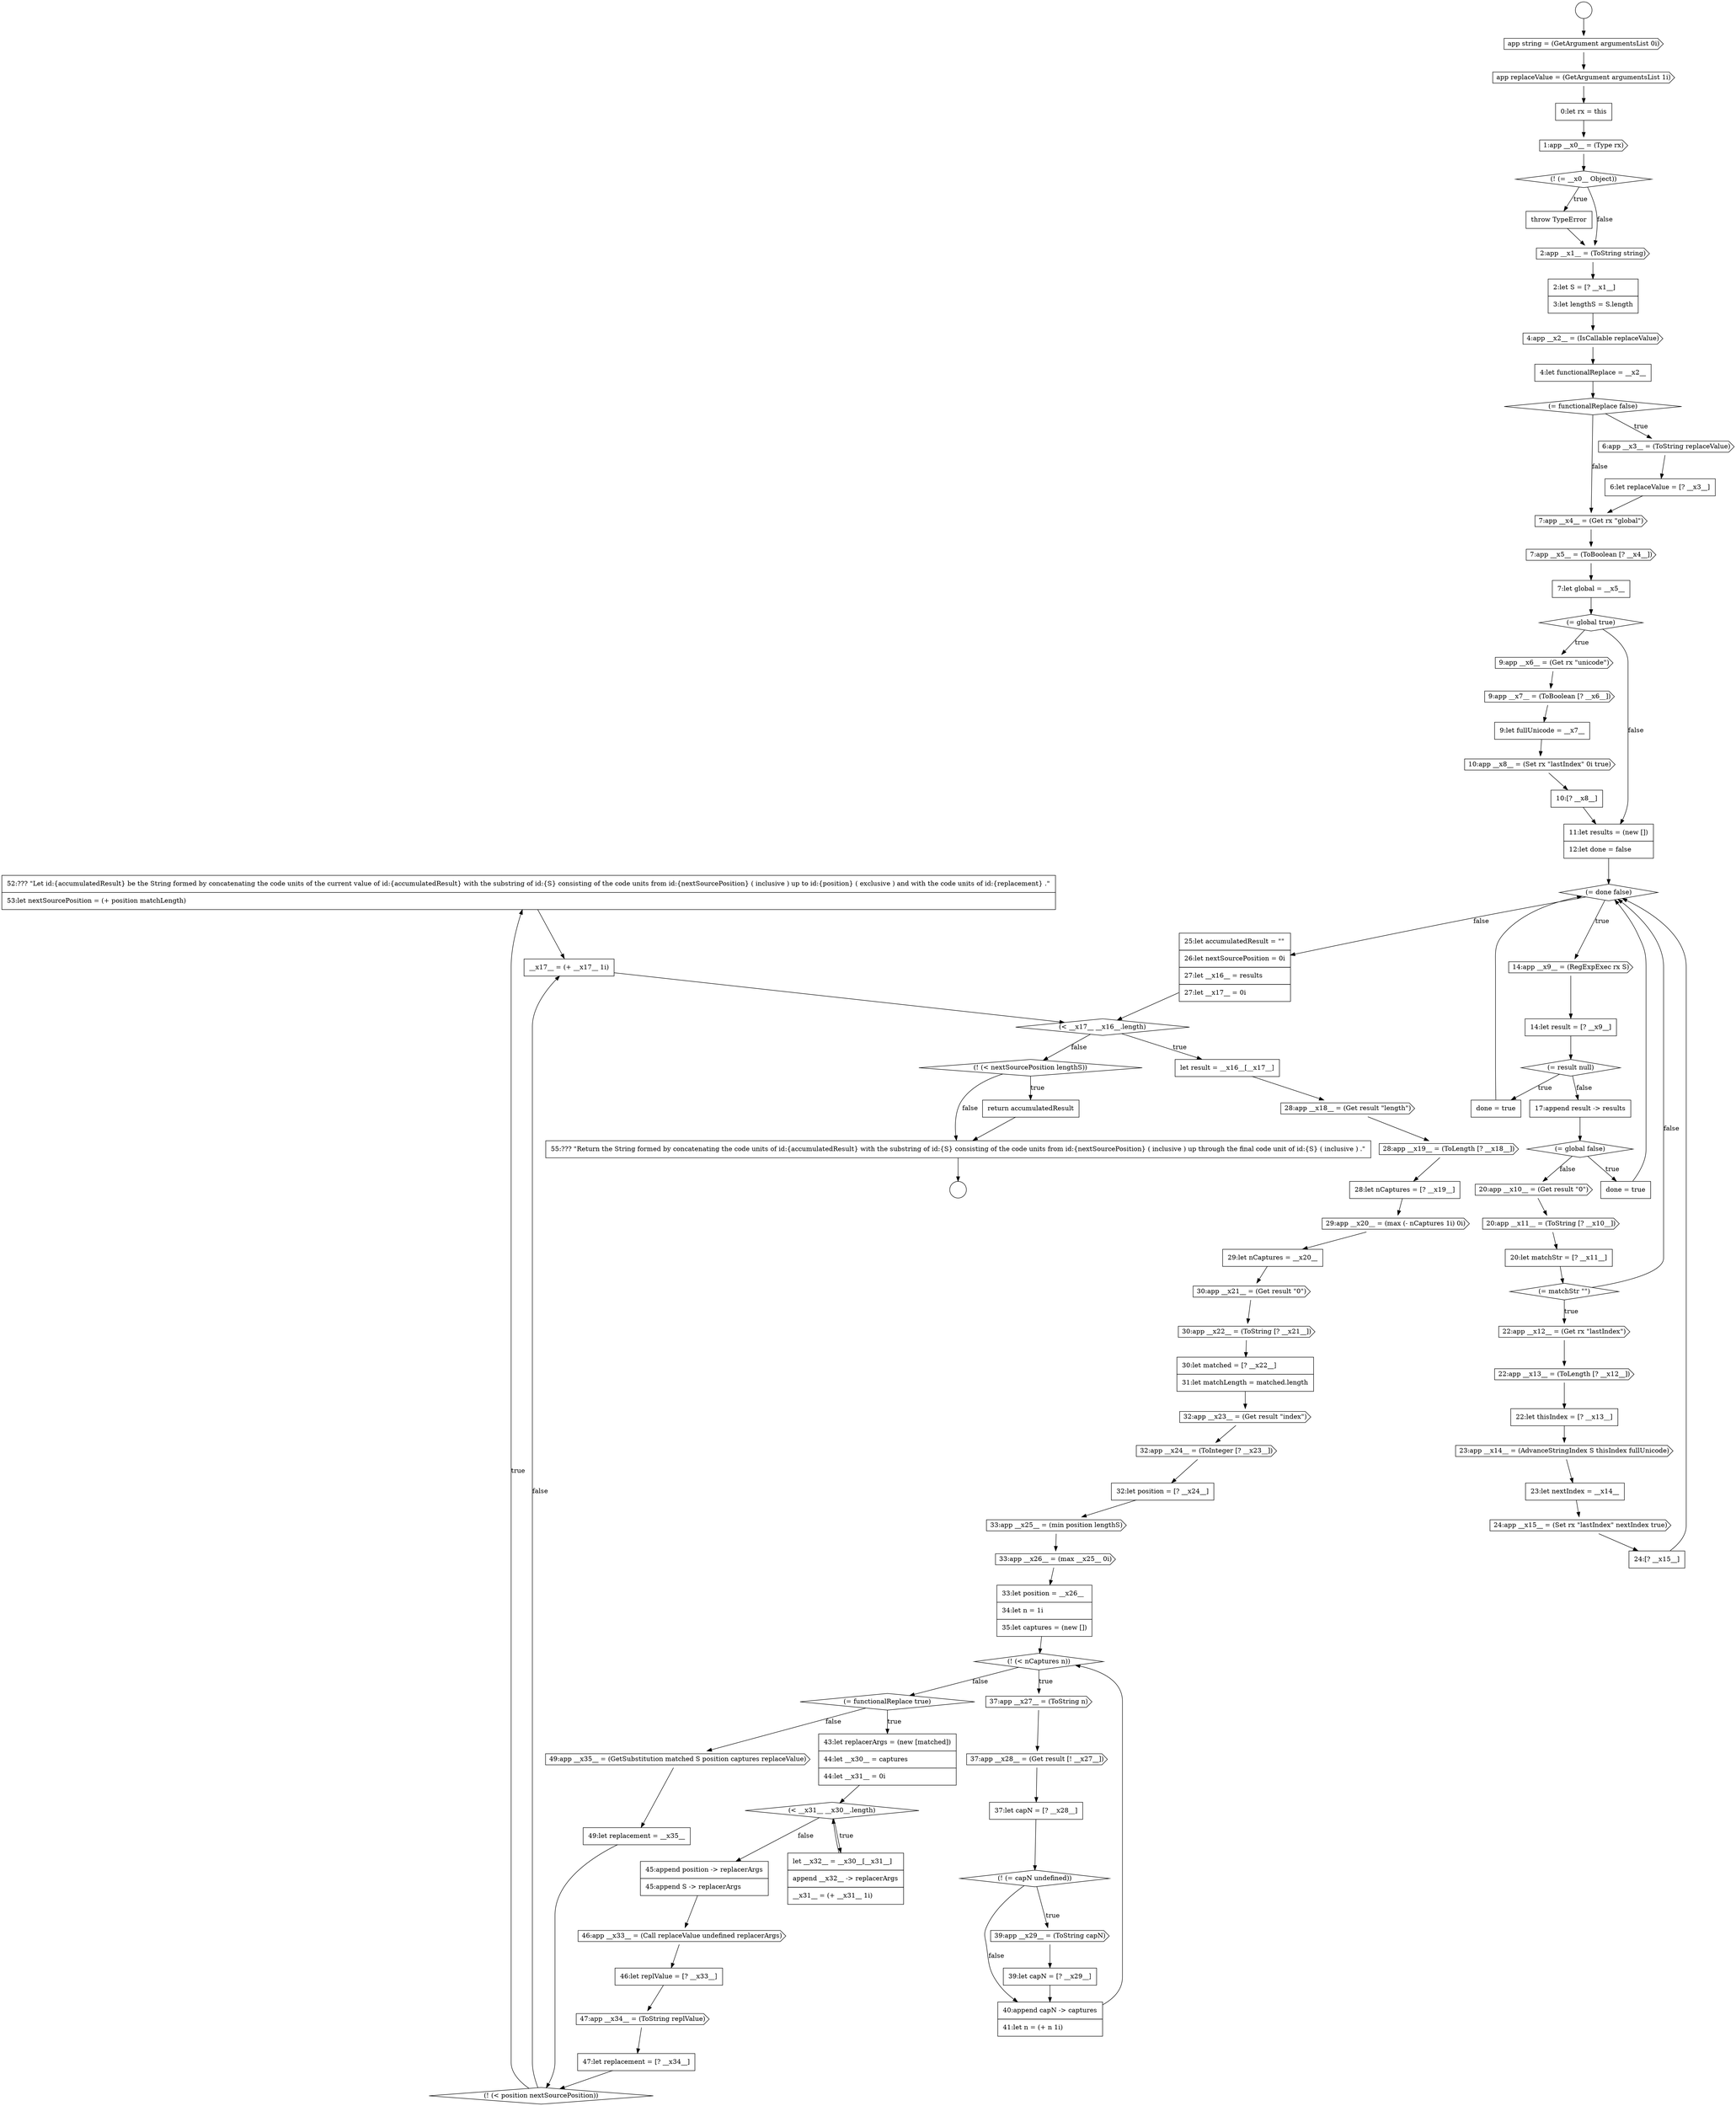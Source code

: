 digraph {
  node13442 [shape=none, margin=0, label=<<font color="black">
    <table border="0" cellborder="1" cellspacing="0" cellpadding="10">
      <tr><td align="left">52:??? &quot;Let id:{accumulatedResult} be the String formed by concatenating the code units of the current value of id:{accumulatedResult} with the substring of id:{S} consisting of the code units from id:{nextSourcePosition} ( inclusive ) up to id:{position} ( exclusive ) and with the code units of id:{replacement} .&quot;</td></tr>
      <tr><td align="left">53:let nextSourcePosition = (+ position matchLength)</td></tr>
    </table>
  </font>> color="black" fillcolor="white" style=filled]
  node13429 [shape=none, margin=0, label=<<font color="black">
    <table border="0" cellborder="1" cellspacing="0" cellpadding="10">
      <tr><td align="left">40:append capN -&gt; captures</td></tr>
      <tr><td align="left">41:let n = (+ n 1i)</td></tr>
    </table>
  </font>> color="black" fillcolor="white" style=filled]
  node13362 [shape=circle label=" " color="black" fillcolor="white" style=filled]
  node13418 [shape=none, margin=0, label=<<font color="black">
    <table border="0" cellborder="1" cellspacing="0" cellpadding="10">
      <tr><td align="left">32:let position = [? __x24__]</td></tr>
    </table>
  </font>> color="black" fillcolor="white" style=filled]
  node13413 [shape=cds, label=<<font color="black">30:app __x21__ = (Get result &quot;0&quot;)</font>> color="black" fillcolor="white" style=filled]
  node13373 [shape=diamond, label=<<font color="black">(= functionalReplace false)</font>> color="black" fillcolor="white" style=filled]
  node13402 [shape=none, margin=0, label=<<font color="black">
    <table border="0" cellborder="1" cellspacing="0" cellpadding="10">
      <tr><td align="left">23:let nextIndex = __x14__</td></tr>
    </table>
  </font>> color="black" fillcolor="white" style=filled]
  node13410 [shape=none, margin=0, label=<<font color="black">
    <table border="0" cellborder="1" cellspacing="0" cellpadding="10">
      <tr><td align="left">28:let nCaptures = [? __x19__]</td></tr>
    </table>
  </font>> color="black" fillcolor="white" style=filled]
  node13405 [shape=none, margin=0, label=<<font color="black">
    <table border="0" cellborder="1" cellspacing="0" cellpadding="10">
      <tr><td align="left">25:let accumulatedResult = &quot;&quot;</td></tr>
      <tr><td align="left">26:let nextSourcePosition = 0i</td></tr>
      <tr><td align="left">27:let __x16__ = results</td></tr>
      <tr><td align="left">27:let __x17__ = 0i</td></tr>
    </table>
  </font>> color="black" fillcolor="white" style=filled]
  node13437 [shape=cds, label=<<font color="black">47:app __x34__ = (ToString replValue)</font>> color="black" fillcolor="white" style=filled]
  node13424 [shape=cds, label=<<font color="black">37:app __x28__ = (Get result [! __x27__])</font>> color="black" fillcolor="white" style=filled]
  node13392 [shape=diamond, label=<<font color="black">(= global false)</font>> color="black" fillcolor="white" style=filled]
  node13378 [shape=none, margin=0, label=<<font color="black">
    <table border="0" cellborder="1" cellspacing="0" cellpadding="10">
      <tr><td align="left">7:let global = __x5__</td></tr>
    </table>
  </font>> color="black" fillcolor="white" style=filled]
  node13361 [shape=circle label=" " color="black" fillcolor="white" style=filled]
  node13388 [shape=none, margin=0, label=<<font color="black">
    <table border="0" cellborder="1" cellspacing="0" cellpadding="10">
      <tr><td align="left">14:let result = [? __x9__]</td></tr>
    </table>
  </font>> color="black" fillcolor="white" style=filled]
  node13393 [shape=none, margin=0, label=<<font color="black">
    <table border="0" cellborder="1" cellspacing="0" cellpadding="10">
      <tr><td align="left">done = true</td></tr>
    </table>
  </font>> color="black" fillcolor="white" style=filled]
  node13365 [shape=none, margin=0, label=<<font color="black">
    <table border="0" cellborder="1" cellspacing="0" cellpadding="10">
      <tr><td align="left">0:let rx = this</td></tr>
    </table>
  </font>> color="black" fillcolor="white" style=filled]
  node13425 [shape=none, margin=0, label=<<font color="black">
    <table border="0" cellborder="1" cellspacing="0" cellpadding="10">
      <tr><td align="left">37:let capN = [? __x28__]</td></tr>
    </table>
  </font>> color="black" fillcolor="white" style=filled]
  node13382 [shape=none, margin=0, label=<<font color="black">
    <table border="0" cellborder="1" cellspacing="0" cellpadding="10">
      <tr><td align="left">9:let fullUnicode = __x7__</td></tr>
    </table>
  </font>> color="black" fillcolor="white" style=filled]
  node13414 [shape=cds, label=<<font color="black">30:app __x22__ = (ToString [? __x21__])</font>> color="black" fillcolor="white" style=filled]
  node13420 [shape=cds, label=<<font color="black">33:app __x26__ = (max __x25__ 0i)</font>> color="black" fillcolor="white" style=filled]
  node13397 [shape=diamond, label=<<font color="black">(= matchStr &quot;&quot;)</font>> color="black" fillcolor="white" style=filled]
  node13440 [shape=none, margin=0, label=<<font color="black">
    <table border="0" cellborder="1" cellspacing="0" cellpadding="10">
      <tr><td align="left">49:let replacement = __x35__</td></tr>
    </table>
  </font>> color="black" fillcolor="white" style=filled]
  node13386 [shape=diamond, label=<<font color="black">(= done false)</font>> color="black" fillcolor="white" style=filled]
  node13408 [shape=cds, label=<<font color="black">28:app __x18__ = (Get result &quot;length&quot;)</font>> color="black" fillcolor="white" style=filled]
  node13426 [shape=diamond, label=<<font color="black">(! (= capN undefined))</font>> color="black" fillcolor="white" style=filled]
  node13379 [shape=diamond, label=<<font color="black">(= global true)</font>> color="black" fillcolor="white" style=filled]
  node13423 [shape=cds, label=<<font color="black">37:app __x27__ = (ToString n)</font>> color="black" fillcolor="white" style=filled]
  node13443 [shape=none, margin=0, label=<<font color="black">
    <table border="0" cellborder="1" cellspacing="0" cellpadding="10">
      <tr><td align="left">__x17__ = (+ __x17__ 1i)</td></tr>
    </table>
  </font>> color="black" fillcolor="white" style=filled]
  node13401 [shape=cds, label=<<font color="black">23:app __x14__ = (AdvanceStringIndex S thisIndex fullUnicode)</font>> color="black" fillcolor="white" style=filled]
  node13433 [shape=none, margin=0, label=<<font color="black">
    <table border="0" cellborder="1" cellspacing="0" cellpadding="10">
      <tr><td align="left">let __x32__ = __x30__[__x31__]</td></tr>
      <tr><td align="left">append __x32__ -&gt; replacerArgs</td></tr>
      <tr><td align="left">__x31__ = (+ __x31__ 1i)</td></tr>
    </table>
  </font>> color="black" fillcolor="white" style=filled]
  node13411 [shape=cds, label=<<font color="black">29:app __x20__ = (max (- nCaptures 1i) 0i)</font>> color="black" fillcolor="white" style=filled]
  node13391 [shape=none, margin=0, label=<<font color="black">
    <table border="0" cellborder="1" cellspacing="0" cellpadding="10">
      <tr><td align="left">17:append result -&gt; results</td></tr>
    </table>
  </font>> color="black" fillcolor="white" style=filled]
  node13394 [shape=cds, label=<<font color="black">20:app __x10__ = (Get result &quot;0&quot;)</font>> color="black" fillcolor="white" style=filled]
  node13434 [shape=none, margin=0, label=<<font color="black">
    <table border="0" cellborder="1" cellspacing="0" cellpadding="10">
      <tr><td align="left">45:append position -&gt; replacerArgs</td></tr>
      <tr><td align="left">45:append S -&gt; replacerArgs</td></tr>
    </table>
  </font>> color="black" fillcolor="white" style=filled]
  node13387 [shape=cds, label=<<font color="black">14:app __x9__ = (RegExpExec rx S)</font>> color="black" fillcolor="white" style=filled]
  node13415 [shape=none, margin=0, label=<<font color="black">
    <table border="0" cellborder="1" cellspacing="0" cellpadding="10">
      <tr><td align="left">30:let matched = [? __x22__]</td></tr>
      <tr><td align="left">31:let matchLength = matched.length</td></tr>
    </table>
  </font>> color="black" fillcolor="white" style=filled]
  node13366 [shape=cds, label=<<font color="black">1:app __x0__ = (Type rx)</font>> color="black" fillcolor="white" style=filled]
  node13376 [shape=cds, label=<<font color="black">7:app __x4__ = (Get rx &quot;global&quot;)</font>> color="black" fillcolor="white" style=filled]
  node13398 [shape=cds, label=<<font color="black">22:app __x12__ = (Get rx &quot;lastIndex&quot;)</font>> color="black" fillcolor="white" style=filled]
  node13404 [shape=none, margin=0, label=<<font color="black">
    <table border="0" cellborder="1" cellspacing="0" cellpadding="10">
      <tr><td align="left">24:[? __x15__]</td></tr>
    </table>
  </font>> color="black" fillcolor="white" style=filled]
  node13383 [shape=cds, label=<<font color="black">10:app __x8__ = (Set rx &quot;lastIndex&quot; 0i true)</font>> color="black" fillcolor="white" style=filled]
  node13430 [shape=diamond, label=<<font color="black">(= functionalReplace true)</font>> color="black" fillcolor="white" style=filled]
  node13436 [shape=none, margin=0, label=<<font color="black">
    <table border="0" cellborder="1" cellspacing="0" cellpadding="10">
      <tr><td align="left">46:let replValue = [? __x33__]</td></tr>
    </table>
  </font>> color="black" fillcolor="white" style=filled]
  node13419 [shape=cds, label=<<font color="black">33:app __x25__ = (min position lengthS)</font>> color="black" fillcolor="white" style=filled]
  node13444 [shape=diamond, label=<<font color="black">(! (&lt; nextSourcePosition lengthS))</font>> color="black" fillcolor="white" style=filled]
  node13372 [shape=none, margin=0, label=<<font color="black">
    <table border="0" cellborder="1" cellspacing="0" cellpadding="10">
      <tr><td align="left">4:let functionalReplace = __x2__</td></tr>
    </table>
  </font>> color="black" fillcolor="white" style=filled]
  node13370 [shape=none, margin=0, label=<<font color="black">
    <table border="0" cellborder="1" cellspacing="0" cellpadding="10">
      <tr><td align="left">2:let S = [? __x1__]</td></tr>
      <tr><td align="left">3:let lengthS = S.length</td></tr>
    </table>
  </font>> color="black" fillcolor="white" style=filled]
  node13368 [shape=none, margin=0, label=<<font color="black">
    <table border="0" cellborder="1" cellspacing="0" cellpadding="10">
      <tr><td align="left">throw TypeError</td></tr>
    </table>
  </font>> color="black" fillcolor="white" style=filled]
  node13445 [shape=none, margin=0, label=<<font color="black">
    <table border="0" cellborder="1" cellspacing="0" cellpadding="10">
      <tr><td align="left">return accumulatedResult</td></tr>
    </table>
  </font>> color="black" fillcolor="white" style=filled]
  node13363 [shape=cds, label=<<font color="black">app string = (GetArgument argumentsList 0i)</font>> color="black" fillcolor="white" style=filled]
  node13395 [shape=cds, label=<<font color="black">20:app __x11__ = (ToString [? __x10__])</font>> color="black" fillcolor="white" style=filled]
  node13439 [shape=cds, label=<<font color="black">49:app __x35__ = (GetSubstitution matched S position captures replaceValue)</font>> color="black" fillcolor="white" style=filled]
  node13380 [shape=cds, label=<<font color="black">9:app __x6__ = (Get rx &quot;unicode&quot;)</font>> color="black" fillcolor="white" style=filled]
  node13407 [shape=none, margin=0, label=<<font color="black">
    <table border="0" cellborder="1" cellspacing="0" cellpadding="10">
      <tr><td align="left">let result = __x16__[__x17__]</td></tr>
    </table>
  </font>> color="black" fillcolor="white" style=filled]
  node13385 [shape=none, margin=0, label=<<font color="black">
    <table border="0" cellborder="1" cellspacing="0" cellpadding="10">
      <tr><td align="left">11:let results = (new [])</td></tr>
      <tr><td align="left">12:let done = false</td></tr>
    </table>
  </font>> color="black" fillcolor="white" style=filled]
  node13417 [shape=cds, label=<<font color="black">32:app __x24__ = (ToInteger [? __x23__])</font>> color="black" fillcolor="white" style=filled]
  node13390 [shape=none, margin=0, label=<<font color="black">
    <table border="0" cellborder="1" cellspacing="0" cellpadding="10">
      <tr><td align="left">done = true</td></tr>
    </table>
  </font>> color="black" fillcolor="white" style=filled]
  node13422 [shape=diamond, label=<<font color="black">(! (&lt; nCaptures n))</font>> color="black" fillcolor="white" style=filled]
  node13375 [shape=none, margin=0, label=<<font color="black">
    <table border="0" cellborder="1" cellspacing="0" cellpadding="10">
      <tr><td align="left">6:let replaceValue = [? __x3__]</td></tr>
    </table>
  </font>> color="black" fillcolor="white" style=filled]
  node13427 [shape=cds, label=<<font color="black">39:app __x29__ = (ToString capN)</font>> color="black" fillcolor="white" style=filled]
  node13412 [shape=none, margin=0, label=<<font color="black">
    <table border="0" cellborder="1" cellspacing="0" cellpadding="10">
      <tr><td align="left">29:let nCaptures = __x20__</td></tr>
    </table>
  </font>> color="black" fillcolor="white" style=filled]
  node13371 [shape=cds, label=<<font color="black">4:app __x2__ = (IsCallable replaceValue)</font>> color="black" fillcolor="white" style=filled]
  node13416 [shape=cds, label=<<font color="black">32:app __x23__ = (Get result &quot;index&quot;)</font>> color="black" fillcolor="white" style=filled]
  node13431 [shape=none, margin=0, label=<<font color="black">
    <table border="0" cellborder="1" cellspacing="0" cellpadding="10">
      <tr><td align="left">43:let replacerArgs = (new [matched])</td></tr>
      <tr><td align="left">44:let __x30__ = captures</td></tr>
      <tr><td align="left">44:let __x31__ = 0i</td></tr>
    </table>
  </font>> color="black" fillcolor="white" style=filled]
  node13399 [shape=cds, label=<<font color="black">22:app __x13__ = (ToLength [? __x12__])</font>> color="black" fillcolor="white" style=filled]
  node13435 [shape=cds, label=<<font color="black">46:app __x33__ = (Call replaceValue undefined replacerArgs)</font>> color="black" fillcolor="white" style=filled]
  node13367 [shape=diamond, label=<<font color="black">(! (= __x0__ Object))</font>> color="black" fillcolor="white" style=filled]
  node13369 [shape=cds, label=<<font color="black">2:app __x1__ = (ToString string)</font>> color="black" fillcolor="white" style=filled]
  node13384 [shape=none, margin=0, label=<<font color="black">
    <table border="0" cellborder="1" cellspacing="0" cellpadding="10">
      <tr><td align="left">10:[? __x8__]</td></tr>
    </table>
  </font>> color="black" fillcolor="white" style=filled]
  node13403 [shape=cds, label=<<font color="black">24:app __x15__ = (Set rx &quot;lastIndex&quot; nextIndex true)</font>> color="black" fillcolor="white" style=filled]
  node13374 [shape=cds, label=<<font color="black">6:app __x3__ = (ToString replaceValue)</font>> color="black" fillcolor="white" style=filled]
  node13421 [shape=none, margin=0, label=<<font color="black">
    <table border="0" cellborder="1" cellspacing="0" cellpadding="10">
      <tr><td align="left">33:let position = __x26__</td></tr>
      <tr><td align="left">34:let n = 1i</td></tr>
      <tr><td align="left">35:let captures = (new [])</td></tr>
    </table>
  </font>> color="black" fillcolor="white" style=filled]
  node13446 [shape=none, margin=0, label=<<font color="black">
    <table border="0" cellborder="1" cellspacing="0" cellpadding="10">
      <tr><td align="left">55:??? &quot;Return the String formed by concatenating the code units of id:{accumulatedResult} with the substring of id:{S} consisting of the code units from id:{nextSourcePosition} ( inclusive ) up through the final code unit of id:{S} ( inclusive ) .&quot;</td></tr>
    </table>
  </font>> color="black" fillcolor="white" style=filled]
  node13396 [shape=none, margin=0, label=<<font color="black">
    <table border="0" cellborder="1" cellspacing="0" cellpadding="10">
      <tr><td align="left">20:let matchStr = [? __x11__]</td></tr>
    </table>
  </font>> color="black" fillcolor="white" style=filled]
  node13406 [shape=diamond, label=<<font color="black">(&lt; __x17__ __x16__.length)</font>> color="black" fillcolor="white" style=filled]
  node13409 [shape=cds, label=<<font color="black">28:app __x19__ = (ToLength [? __x18__])</font>> color="black" fillcolor="white" style=filled]
  node13364 [shape=cds, label=<<font color="black">app replaceValue = (GetArgument argumentsList 1i)</font>> color="black" fillcolor="white" style=filled]
  node13441 [shape=diamond, label=<<font color="black">(! (&lt; position nextSourcePosition))</font>> color="black" fillcolor="white" style=filled]
  node13438 [shape=none, margin=0, label=<<font color="black">
    <table border="0" cellborder="1" cellspacing="0" cellpadding="10">
      <tr><td align="left">47:let replacement = [? __x34__]</td></tr>
    </table>
  </font>> color="black" fillcolor="white" style=filled]
  node13428 [shape=none, margin=0, label=<<font color="black">
    <table border="0" cellborder="1" cellspacing="0" cellpadding="10">
      <tr><td align="left">39:let capN = [? __x29__]</td></tr>
    </table>
  </font>> color="black" fillcolor="white" style=filled]
  node13389 [shape=diamond, label=<<font color="black">(= result null)</font>> color="black" fillcolor="white" style=filled]
  node13432 [shape=diamond, label=<<font color="black">(&lt; __x31__ __x30__.length)</font>> color="black" fillcolor="white" style=filled]
  node13377 [shape=cds, label=<<font color="black">7:app __x5__ = (ToBoolean [? __x4__])</font>> color="black" fillcolor="white" style=filled]
  node13400 [shape=none, margin=0, label=<<font color="black">
    <table border="0" cellborder="1" cellspacing="0" cellpadding="10">
      <tr><td align="left">22:let thisIndex = [? __x13__]</td></tr>
    </table>
  </font>> color="black" fillcolor="white" style=filled]
  node13381 [shape=cds, label=<<font color="black">9:app __x7__ = (ToBoolean [? __x6__])</font>> color="black" fillcolor="white" style=filled]
  node13432 -> node13433 [label=<<font color="black">true</font>> color="black"]
  node13432 -> node13434 [label=<<font color="black">false</font>> color="black"]
  node13370 -> node13371 [ color="black"]
  node13406 -> node13407 [label=<<font color="black">true</font>> color="black"]
  node13406 -> node13444 [label=<<font color="black">false</font>> color="black"]
  node13425 -> node13426 [ color="black"]
  node13372 -> node13373 [ color="black"]
  node13392 -> node13393 [label=<<font color="black">true</font>> color="black"]
  node13392 -> node13394 [label=<<font color="black">false</font>> color="black"]
  node13424 -> node13425 [ color="black"]
  node13386 -> node13387 [label=<<font color="black">true</font>> color="black"]
  node13386 -> node13405 [label=<<font color="black">false</font>> color="black"]
  node13379 -> node13380 [label=<<font color="black">true</font>> color="black"]
  node13379 -> node13385 [label=<<font color="black">false</font>> color="black"]
  node13437 -> node13438 [ color="black"]
  node13434 -> node13435 [ color="black"]
  node13375 -> node13376 [ color="black"]
  node13410 -> node13411 [ color="black"]
  node13428 -> node13429 [ color="black"]
  node13403 -> node13404 [ color="black"]
  node13367 -> node13368 [label=<<font color="black">true</font>> color="black"]
  node13367 -> node13369 [label=<<font color="black">false</font>> color="black"]
  node13442 -> node13443 [ color="black"]
  node13361 -> node13363 [ color="black"]
  node13383 -> node13384 [ color="black"]
  node13368 -> node13369 [ color="black"]
  node13397 -> node13398 [label=<<font color="black">true</font>> color="black"]
  node13397 -> node13386 [label=<<font color="black">false</font>> color="black"]
  node13369 -> node13370 [ color="black"]
  node13423 -> node13424 [ color="black"]
  node13387 -> node13388 [ color="black"]
  node13389 -> node13390 [label=<<font color="black">true</font>> color="black"]
  node13389 -> node13391 [label=<<font color="black">false</font>> color="black"]
  node13398 -> node13399 [ color="black"]
  node13384 -> node13385 [ color="black"]
  node13445 -> node13446 [ color="black"]
  node13439 -> node13440 [ color="black"]
  node13402 -> node13403 [ color="black"]
  node13399 -> node13400 [ color="black"]
  node13380 -> node13381 [ color="black"]
  node13400 -> node13401 [ color="black"]
  node13374 -> node13375 [ color="black"]
  node13408 -> node13409 [ color="black"]
  node13364 -> node13365 [ color="black"]
  node13390 -> node13386 [ color="black"]
  node13419 -> node13420 [ color="black"]
  node13377 -> node13378 [ color="black"]
  node13376 -> node13377 [ color="black"]
  node13411 -> node13412 [ color="black"]
  node13401 -> node13402 [ color="black"]
  node13443 -> node13406 [ color="black"]
  node13416 -> node13417 [ color="black"]
  node13438 -> node13441 [ color="black"]
  node13413 -> node13414 [ color="black"]
  node13440 -> node13441 [ color="black"]
  node13381 -> node13382 [ color="black"]
  node13422 -> node13423 [label=<<font color="black">true</font>> color="black"]
  node13422 -> node13430 [label=<<font color="black">false</font>> color="black"]
  node13363 -> node13364 [ color="black"]
  node13446 -> node13362 [ color="black"]
  node13378 -> node13379 [ color="black"]
  node13404 -> node13386 [ color="black"]
  node13385 -> node13386 [ color="black"]
  node13405 -> node13406 [ color="black"]
  node13393 -> node13386 [ color="black"]
  node13430 -> node13431 [label=<<font color="black">true</font>> color="black"]
  node13430 -> node13439 [label=<<font color="black">false</font>> color="black"]
  node13433 -> node13432 [ color="black"]
  node13421 -> node13422 [ color="black"]
  node13418 -> node13419 [ color="black"]
  node13396 -> node13397 [ color="black"]
  node13371 -> node13372 [ color="black"]
  node13415 -> node13416 [ color="black"]
  node13441 -> node13442 [label=<<font color="black">true</font>> color="black"]
  node13441 -> node13443 [label=<<font color="black">false</font>> color="black"]
  node13391 -> node13392 [ color="black"]
  node13417 -> node13418 [ color="black"]
  node13412 -> node13413 [ color="black"]
  node13395 -> node13396 [ color="black"]
  node13373 -> node13374 [label=<<font color="black">true</font>> color="black"]
  node13373 -> node13376 [label=<<font color="black">false</font>> color="black"]
  node13420 -> node13421 [ color="black"]
  node13429 -> node13422 [ color="black"]
  node13388 -> node13389 [ color="black"]
  node13414 -> node13415 [ color="black"]
  node13394 -> node13395 [ color="black"]
  node13431 -> node13432 [ color="black"]
  node13382 -> node13383 [ color="black"]
  node13444 -> node13445 [label=<<font color="black">true</font>> color="black"]
  node13444 -> node13446 [label=<<font color="black">false</font>> color="black"]
  node13427 -> node13428 [ color="black"]
  node13409 -> node13410 [ color="black"]
  node13436 -> node13437 [ color="black"]
  node13365 -> node13366 [ color="black"]
  node13426 -> node13427 [label=<<font color="black">true</font>> color="black"]
  node13426 -> node13429 [label=<<font color="black">false</font>> color="black"]
  node13407 -> node13408 [ color="black"]
  node13435 -> node13436 [ color="black"]
  node13366 -> node13367 [ color="black"]
}

